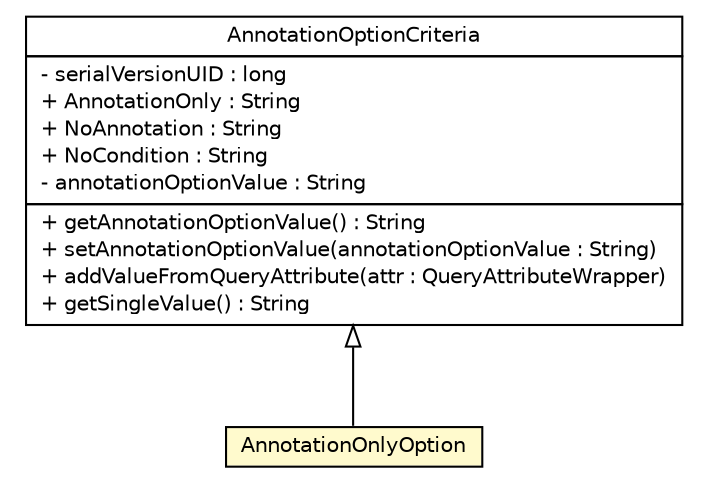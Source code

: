 #!/usr/local/bin/dot
#
# Class diagram 
# Generated by UmlGraph version 4.8 (http://www.spinellis.gr/sw/umlgraph)
#

digraph G {
	edge [fontname="Helvetica",fontsize=10,labelfontname="Helvetica",labelfontsize=10];
	node [fontname="Helvetica",fontsize=10,shape=plaintext];
	// gov.nih.nci.ncia.criteria.AnnotationOptionCriteria
	c8104 [label=<<table border="0" cellborder="1" cellspacing="0" cellpadding="2" port="p" href="./AnnotationOptionCriteria.html">
		<tr><td><table border="0" cellspacing="0" cellpadding="1">
			<tr><td> AnnotationOptionCriteria </td></tr>
		</table></td></tr>
		<tr><td><table border="0" cellspacing="0" cellpadding="1">
			<tr><td align="left"> - serialVersionUID : long </td></tr>
			<tr><td align="left"> + AnnotationOnly : String </td></tr>
			<tr><td align="left"> + NoAnnotation : String </td></tr>
			<tr><td align="left"> + NoCondition : String </td></tr>
			<tr><td align="left"> - annotationOptionValue : String </td></tr>
		</table></td></tr>
		<tr><td><table border="0" cellspacing="0" cellpadding="1">
			<tr><td align="left"> + getAnnotationOptionValue() : String </td></tr>
			<tr><td align="left"> + setAnnotationOptionValue(annotationOptionValue : String) </td></tr>
			<tr><td align="left"> + addValueFromQueryAttribute(attr : QueryAttributeWrapper) </td></tr>
			<tr><td align="left"> + getSingleValue() : String </td></tr>
		</table></td></tr>
		</table>>, fontname="Helvetica", fontcolor="black", fontsize=10.0];
	// gov.nih.nci.ncia.criteria.AnnotationOptionCriteria.AnnotationOnlyOption
	c8105 [label=<<table border="0" cellborder="1" cellspacing="0" cellpadding="2" port="p" bgcolor="lemonChiffon" href="./AnnotationOptionCriteria.AnnotationOnlyOption.html">
		<tr><td><table border="0" cellspacing="0" cellpadding="1">
			<tr><td> AnnotationOnlyOption </td></tr>
		</table></td></tr>
		</table>>, fontname="Helvetica", fontcolor="black", fontsize=10.0];
	//gov.nih.nci.ncia.criteria.AnnotationOptionCriteria.AnnotationOnlyOption extends gov.nih.nci.ncia.criteria.AnnotationOptionCriteria
	c8104:p -> c8105:p [dir=back,arrowtail=empty];
}

